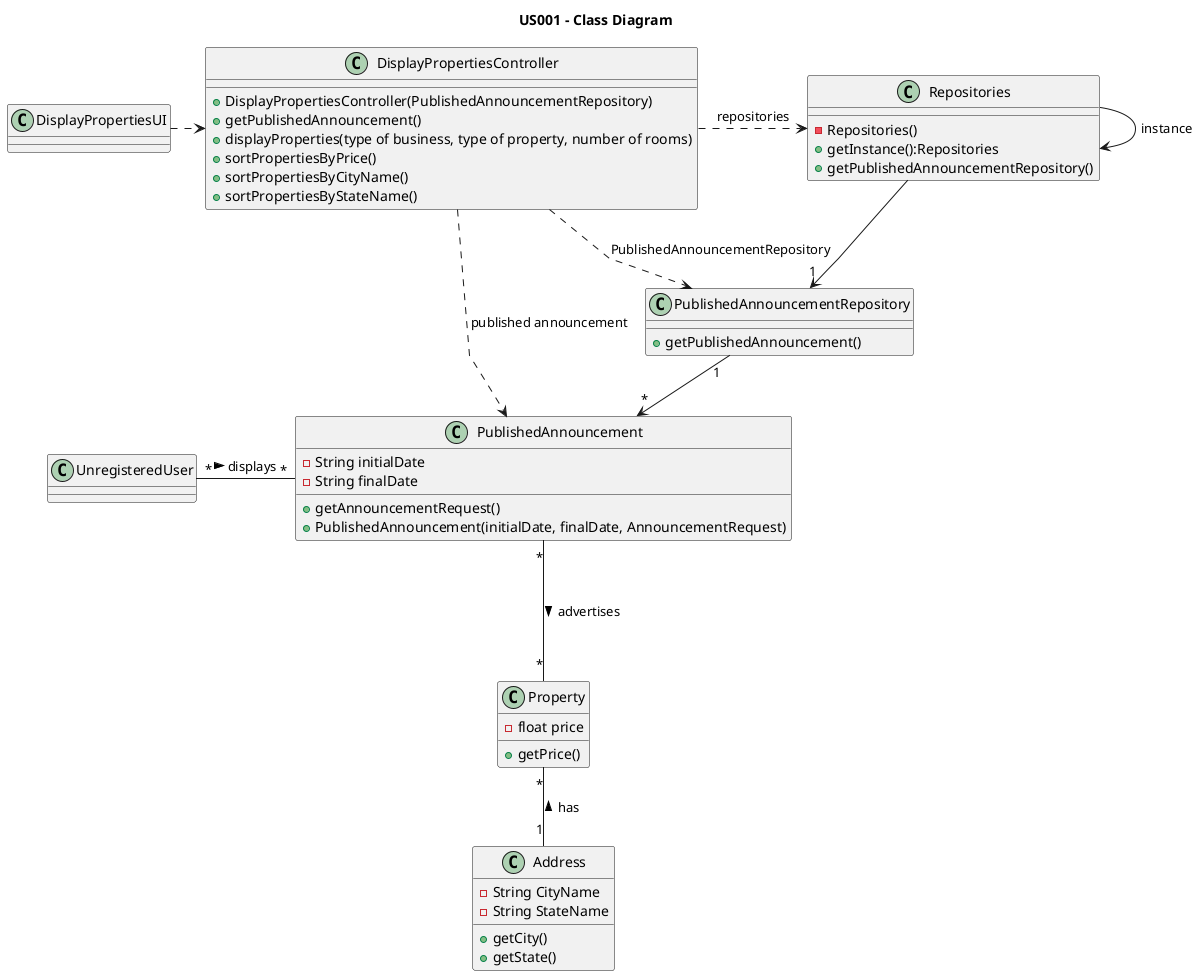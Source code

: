 @startuml

title US001 - Class Diagram


skinparam packageStyle rectangle
skinparam shadowing false
skinparam linetype polyline

'skinparam linetype orto
'skinparam monochrome true
'left to right direction




class Address {
    '- String streetName
    '- int zipCode : 0
     - String CityName
     - String StateName

    '+verifyZipCode()
    +getCity()
    '+getDistrict()
    +getState()
    '+Address(state, district, city, street, zipCode)
}

/'class AvailableEquipment {
    - String typeOfEquipment

    +AvailableEquipment(typeOfEquipment)
}
'/


/'class Business {
    - double requestedPrice : 0

    +getFinalComission()
    +calculatePriceWithComission()
}
'/


/'class City {
    - String cityName
}
'/

/'class Comission {
    - double percentage : 0
    - double staticValue : 0

    + calculateFinalComission()
}
'/


class DisplayPropertiesController {
    + DisplayPropertiesController(PublishedAnnouncementRepository)
    + getPublishedAnnouncement()
    + displayProperties(type of business, type of property, number of rooms)
    + sortPropertiesByPrice()
    + sortPropertiesByCityName()
    + sortPropertiesByStateName()
}

class DisplayPropertiesUI {

}

/'class District {
    - String districtName
}
'/


/'class House {
    - Boolean existenceOfBasement : false
    - Boolean existenceOfInhabitableLoft : false

    +House(existenceOfBasement, existenceOfInhabitableLoft)
}
'/


/'
class Photos {
    - String URI
}
'/

class Property {
    '- double area : 0
    '- int distanceFromTheCityCenter : 0
     - float price

    '+ Property(area, distanceFromTheCityCenter)
     +getPrice()
}

class PublishedAnnouncement {
    - String initialDate
    - String finalDate

    + getAnnouncementRequest()
    + PublishedAnnouncement(initialDate, finalDate, AnnouncementRequest)
}

class PublishedAnnouncementRepository {
    + getPublishedAnnouncement()

}


/'class Rent {
    - int durationOfContract: 0

    + getFinalComission()
    + calculateTotalPrice()
}
'/


class Repositories {
    - Repositories()
    + getInstance():Repositories
    + getPublishedAnnouncementRepository()
}

/'class Residence {
    - int numberOfBedrooms : 0
    - int numberOfBathrooms : 0
    - int numberOfParkingSpaces : 0

    + Residence(numberOfBedrooms, numberOfBathrooms, numberOfParkingSpaces)
}
'/


/' class State {
    - String stateName
}
'/

/'class SunExposure {
    - String direction

    + SunExposure(direction)
}
'/


class UnregisteredUser {

}


'Business <|-- Rent

'City "1" --- "*" Address : is in <
'Comission "1" -right- "1" Business : contains <

DisplayPropertiesController .> Repositories : repositories
DisplayPropertiesController .> PublishedAnnouncementRepository : PublishedAnnouncementRepository
DisplayPropertiesController .> PublishedAnnouncement : published announcement
DisplayPropertiesUI .> DisplayPropertiesController
'District "1" --- "*" City : is in <

'House "*" --- "1" SunExposure : has <

'Property <|--- Residence
Property "*" -- "1" Address : has <
'Property "1" --- "1" Business : has <
'Property "1" -right- "*" Photos : has >
PublishedAnnouncement "*" --- "*" Property: advertises >
PublishedAnnouncementRepository "1" --> "*" PublishedAnnouncement

Repositories --> "1" PublishedAnnouncementRepository
Repositories -> Repositories : instance
'Residence "*" --- "1" AvailableEquipment : has <
'Residence <|--- House

'State "1" --- "*" District : is in <
'State "1" --- "*" City : is in <

UnregisteredUser "*" -right- "*" PublishedAnnouncement: displays >

@enduml